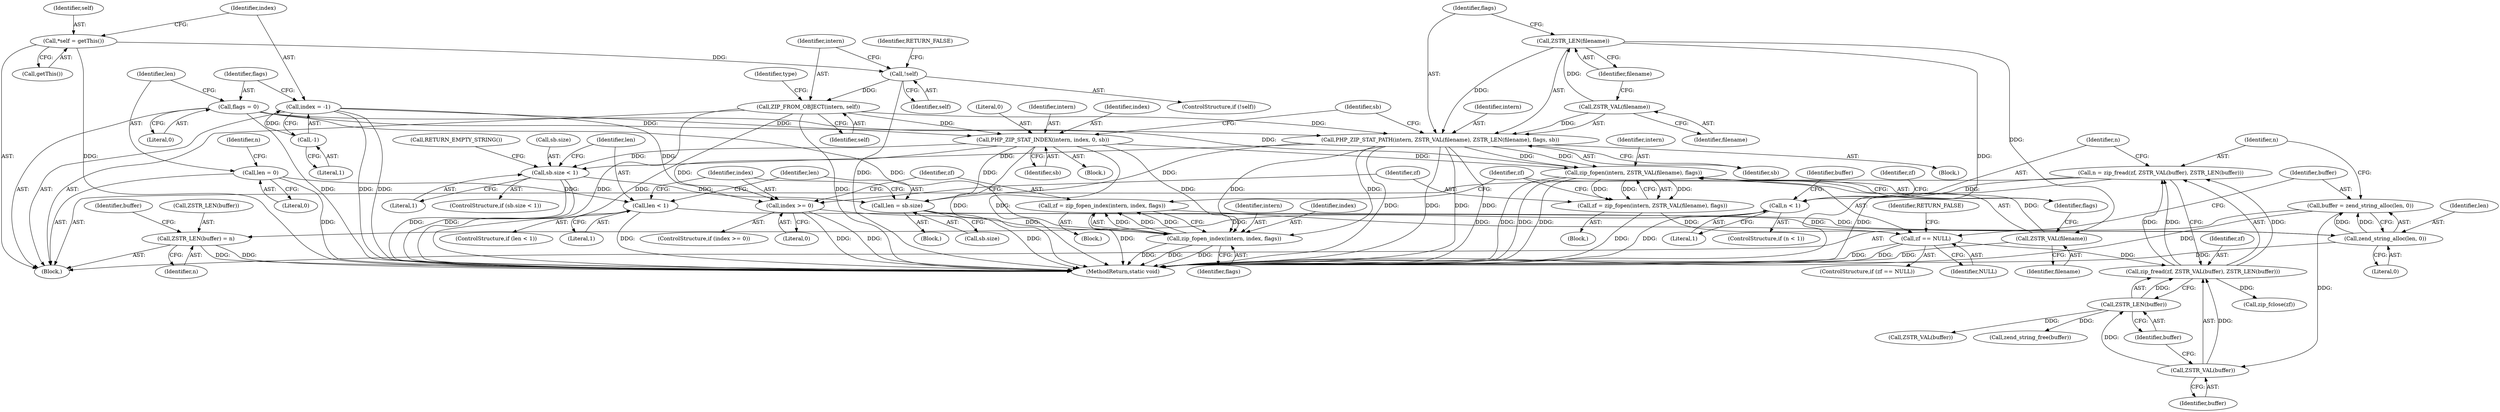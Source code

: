 digraph "0_php-src_3b8d4de300854b3517c7acb239b84f7726c1353c?w=1_0@API" {
"1000237" [label="(Call,n = zip_fread(zf, ZSTR_VAL(buffer), ZSTR_LEN(buffer)))"];
"1000239" [label="(Call,zip_fread(zf, ZSTR_VAL(buffer), ZSTR_LEN(buffer)))"];
"1000227" [label="(Call,zf == NULL)"];
"1000211" [label="(Call,zf = zip_fopen_index(intern, index, flags))"];
"1000213" [label="(Call,zip_fopen_index(intern, index, flags))"];
"1000159" [label="(Call,PHP_ZIP_STAT_PATH(intern, ZSTR_VAL(filename), ZSTR_LEN(filename), flags, sb))"];
"1000137" [label="(Call,ZIP_FROM_OBJECT(intern, self))"];
"1000133" [label="(Call,!self)"];
"1000108" [label="(Call,*self = getThis())"];
"1000161" [label="(Call,ZSTR_VAL(filename))"];
"1000163" [label="(Call,ZSTR_LEN(filename))"];
"1000119" [label="(Call,flags = 0)"];
"1000183" [label="(Call,PHP_ZIP_STAT_INDEX(intern, index, 0, sb))"];
"1000114" [label="(Call,index = -1)"];
"1000116" [label="(Call,-1)"];
"1000207" [label="(Call,index >= 0)"];
"1000219" [label="(Call,zf = zip_fopen(intern, ZSTR_VAL(filename), flags))"];
"1000221" [label="(Call,zip_fopen(intern, ZSTR_VAL(filename), flags))"];
"1000223" [label="(Call,ZSTR_VAL(filename))"];
"1000241" [label="(Call,ZSTR_VAL(buffer))"];
"1000232" [label="(Call,buffer = zend_string_alloc(len, 0))"];
"1000234" [label="(Call,zend_string_alloc(len, 0))"];
"1000201" [label="(Call,len = sb.size)"];
"1000189" [label="(Call,sb.size < 1)"];
"1000197" [label="(Call,len < 1)"];
"1000123" [label="(Call,len = 0)"];
"1000243" [label="(Call,ZSTR_LEN(buffer))"];
"1000246" [label="(Call,n < 1)"];
"1000261" [label="(Call,ZSTR_LEN(buffer) = n)"];
"1000246" [label="(Call,n < 1)"];
"1000244" [label="(Identifier,buffer)"];
"1000195" [label="(Call,RETURN_EMPTY_STRING())"];
"1000228" [label="(Identifier,zf)"];
"1000142" [label="(Identifier,type)"];
"1000105" [label="(Block,)"];
"1000235" [label="(Identifier,len)"];
"1000123" [label="(Call,len = 0)"];
"1000251" [label="(Identifier,buffer)"];
"1000267" [label="(MethodReturn,static void)"];
"1000266" [label="(Identifier,buffer)"];
"1000216" [label="(Identifier,flags)"];
"1000257" [label="(Call,ZSTR_VAL(buffer))"];
"1000239" [label="(Call,zip_fread(zf, ZSTR_VAL(buffer), ZSTR_LEN(buffer)))"];
"1000198" [label="(Identifier,len)"];
"1000193" [label="(Literal,1)"];
"1000189" [label="(Call,sb.size < 1)"];
"1000241" [label="(Call,ZSTR_VAL(buffer))"];
"1000212" [label="(Identifier,zf)"];
"1000236" [label="(Literal,0)"];
"1000114" [label="(Call,index = -1)"];
"1000166" [label="(Identifier,sb)"];
"1000121" [label="(Literal,0)"];
"1000213" [label="(Call,zip_fopen_index(intern, index, flags))"];
"1000210" [label="(Block,)"];
"1000226" [label="(ControlStructure,if (zf == NULL))"];
"1000162" [label="(Identifier,filename)"];
"1000183" [label="(Call,PHP_ZIP_STAT_INDEX(intern, index, 0, sb))"];
"1000108" [label="(Call,*self = getThis())"];
"1000242" [label="(Identifier,buffer)"];
"1000163" [label="(Call,ZSTR_LEN(filename))"];
"1000261" [label="(Call,ZSTR_LEN(buffer) = n)"];
"1000203" [label="(Call,sb.size)"];
"1000233" [label="(Identifier,buffer)"];
"1000219" [label="(Call,zf = zip_fopen(intern, ZSTR_VAL(filename), flags))"];
"1000232" [label="(Call,buffer = zend_string_alloc(len, 0))"];
"1000209" [label="(Literal,0)"];
"1000240" [label="(Identifier,zf)"];
"1000185" [label="(Identifier,index)"];
"1000222" [label="(Identifier,intern)"];
"1000229" [label="(Identifier,NULL)"];
"1000134" [label="(Identifier,self)"];
"1000220" [label="(Identifier,zf)"];
"1000207" [label="(Call,index >= 0)"];
"1000238" [label="(Identifier,n)"];
"1000199" [label="(Literal,1)"];
"1000132" [label="(ControlStructure,if (!self))"];
"1000116" [label="(Call,-1)"];
"1000214" [label="(Identifier,intern)"];
"1000137" [label="(Call,ZIP_FROM_OBJECT(intern, self))"];
"1000234" [label="(Call,zend_string_alloc(len, 0))"];
"1000191" [label="(Identifier,sb)"];
"1000188" [label="(ControlStructure,if (sb.size < 1))"];
"1000250" [label="(Call,zend_string_free(buffer))"];
"1000262" [label="(Call,ZSTR_LEN(buffer))"];
"1000117" [label="(Literal,1)"];
"1000119" [label="(Call,flags = 0)"];
"1000237" [label="(Call,n = zip_fread(zf, ZSTR_VAL(buffer), ZSTR_LEN(buffer)))"];
"1000138" [label="(Identifier,intern)"];
"1000110" [label="(Call,getThis())"];
"1000253" [label="(Call,zip_fclose(zf))"];
"1000223" [label="(Call,ZSTR_VAL(filename))"];
"1000206" [label="(ControlStructure,if (index >= 0))"];
"1000164" [label="(Identifier,filename)"];
"1000254" [label="(Identifier,zf)"];
"1000165" [label="(Identifier,flags)"];
"1000202" [label="(Identifier,len)"];
"1000211" [label="(Call,zf = zip_fopen_index(intern, index, flags))"];
"1000197" [label="(Call,len < 1)"];
"1000187" [label="(Identifier,sb)"];
"1000196" [label="(ControlStructure,if (len < 1))"];
"1000225" [label="(Identifier,flags)"];
"1000231" [label="(Identifier,RETURN_FALSE)"];
"1000248" [label="(Literal,1)"];
"1000243" [label="(Call,ZSTR_LEN(buffer))"];
"1000109" [label="(Identifier,self)"];
"1000190" [label="(Call,sb.size)"];
"1000124" [label="(Identifier,len)"];
"1000144" [label="(Block,)"];
"1000200" [label="(Block,)"];
"1000168" [label="(Block,)"];
"1000115" [label="(Identifier,index)"];
"1000227" [label="(Call,zf == NULL)"];
"1000186" [label="(Literal,0)"];
"1000136" [label="(Identifier,RETURN_FALSE)"];
"1000161" [label="(Call,ZSTR_VAL(filename))"];
"1000160" [label="(Identifier,intern)"];
"1000133" [label="(Call,!self)"];
"1000221" [label="(Call,zip_fopen(intern, ZSTR_VAL(filename), flags))"];
"1000184" [label="(Identifier,intern)"];
"1000201" [label="(Call,len = sb.size)"];
"1000125" [label="(Literal,0)"];
"1000139" [label="(Identifier,self)"];
"1000120" [label="(Identifier,flags)"];
"1000247" [label="(Identifier,n)"];
"1000224" [label="(Identifier,filename)"];
"1000264" [label="(Identifier,n)"];
"1000130" [label="(Identifier,n)"];
"1000159" [label="(Call,PHP_ZIP_STAT_PATH(intern, ZSTR_VAL(filename), ZSTR_LEN(filename), flags, sb))"];
"1000245" [label="(ControlStructure,if (n < 1))"];
"1000208" [label="(Identifier,index)"];
"1000218" [label="(Block,)"];
"1000215" [label="(Identifier,index)"];
"1000237" -> "1000105"  [label="AST: "];
"1000237" -> "1000239"  [label="CFG: "];
"1000238" -> "1000237"  [label="AST: "];
"1000239" -> "1000237"  [label="AST: "];
"1000247" -> "1000237"  [label="CFG: "];
"1000237" -> "1000267"  [label="DDG: "];
"1000239" -> "1000237"  [label="DDG: "];
"1000239" -> "1000237"  [label="DDG: "];
"1000239" -> "1000237"  [label="DDG: "];
"1000237" -> "1000246"  [label="DDG: "];
"1000239" -> "1000243"  [label="CFG: "];
"1000240" -> "1000239"  [label="AST: "];
"1000241" -> "1000239"  [label="AST: "];
"1000243" -> "1000239"  [label="AST: "];
"1000227" -> "1000239"  [label="DDG: "];
"1000241" -> "1000239"  [label="DDG: "];
"1000243" -> "1000239"  [label="DDG: "];
"1000239" -> "1000253"  [label="DDG: "];
"1000227" -> "1000226"  [label="AST: "];
"1000227" -> "1000229"  [label="CFG: "];
"1000228" -> "1000227"  [label="AST: "];
"1000229" -> "1000227"  [label="AST: "];
"1000231" -> "1000227"  [label="CFG: "];
"1000233" -> "1000227"  [label="CFG: "];
"1000227" -> "1000267"  [label="DDG: "];
"1000227" -> "1000267"  [label="DDG: "];
"1000211" -> "1000227"  [label="DDG: "];
"1000219" -> "1000227"  [label="DDG: "];
"1000211" -> "1000210"  [label="AST: "];
"1000211" -> "1000213"  [label="CFG: "];
"1000212" -> "1000211"  [label="AST: "];
"1000213" -> "1000211"  [label="AST: "];
"1000228" -> "1000211"  [label="CFG: "];
"1000211" -> "1000267"  [label="DDG: "];
"1000213" -> "1000211"  [label="DDG: "];
"1000213" -> "1000211"  [label="DDG: "];
"1000213" -> "1000211"  [label="DDG: "];
"1000213" -> "1000216"  [label="CFG: "];
"1000214" -> "1000213"  [label="AST: "];
"1000215" -> "1000213"  [label="AST: "];
"1000216" -> "1000213"  [label="AST: "];
"1000213" -> "1000267"  [label="DDG: "];
"1000213" -> "1000267"  [label="DDG: "];
"1000213" -> "1000267"  [label="DDG: "];
"1000159" -> "1000213"  [label="DDG: "];
"1000159" -> "1000213"  [label="DDG: "];
"1000183" -> "1000213"  [label="DDG: "];
"1000207" -> "1000213"  [label="DDG: "];
"1000119" -> "1000213"  [label="DDG: "];
"1000159" -> "1000144"  [label="AST: "];
"1000159" -> "1000166"  [label="CFG: "];
"1000160" -> "1000159"  [label="AST: "];
"1000161" -> "1000159"  [label="AST: "];
"1000163" -> "1000159"  [label="AST: "];
"1000165" -> "1000159"  [label="AST: "];
"1000166" -> "1000159"  [label="AST: "];
"1000191" -> "1000159"  [label="CFG: "];
"1000159" -> "1000267"  [label="DDG: "];
"1000159" -> "1000267"  [label="DDG: "];
"1000159" -> "1000267"  [label="DDG: "];
"1000159" -> "1000267"  [label="DDG: "];
"1000137" -> "1000159"  [label="DDG: "];
"1000161" -> "1000159"  [label="DDG: "];
"1000163" -> "1000159"  [label="DDG: "];
"1000119" -> "1000159"  [label="DDG: "];
"1000159" -> "1000189"  [label="DDG: "];
"1000159" -> "1000201"  [label="DDG: "];
"1000159" -> "1000221"  [label="DDG: "];
"1000159" -> "1000221"  [label="DDG: "];
"1000137" -> "1000105"  [label="AST: "];
"1000137" -> "1000139"  [label="CFG: "];
"1000138" -> "1000137"  [label="AST: "];
"1000139" -> "1000137"  [label="AST: "];
"1000142" -> "1000137"  [label="CFG: "];
"1000137" -> "1000267"  [label="DDG: "];
"1000137" -> "1000267"  [label="DDG: "];
"1000137" -> "1000267"  [label="DDG: "];
"1000133" -> "1000137"  [label="DDG: "];
"1000137" -> "1000183"  [label="DDG: "];
"1000133" -> "1000132"  [label="AST: "];
"1000133" -> "1000134"  [label="CFG: "];
"1000134" -> "1000133"  [label="AST: "];
"1000136" -> "1000133"  [label="CFG: "];
"1000138" -> "1000133"  [label="CFG: "];
"1000133" -> "1000267"  [label="DDG: "];
"1000108" -> "1000133"  [label="DDG: "];
"1000108" -> "1000105"  [label="AST: "];
"1000108" -> "1000110"  [label="CFG: "];
"1000109" -> "1000108"  [label="AST: "];
"1000110" -> "1000108"  [label="AST: "];
"1000115" -> "1000108"  [label="CFG: "];
"1000108" -> "1000267"  [label="DDG: "];
"1000161" -> "1000162"  [label="CFG: "];
"1000162" -> "1000161"  [label="AST: "];
"1000164" -> "1000161"  [label="CFG: "];
"1000161" -> "1000163"  [label="DDG: "];
"1000163" -> "1000164"  [label="CFG: "];
"1000164" -> "1000163"  [label="AST: "];
"1000165" -> "1000163"  [label="CFG: "];
"1000163" -> "1000267"  [label="DDG: "];
"1000163" -> "1000223"  [label="DDG: "];
"1000119" -> "1000105"  [label="AST: "];
"1000119" -> "1000121"  [label="CFG: "];
"1000120" -> "1000119"  [label="AST: "];
"1000121" -> "1000119"  [label="AST: "];
"1000124" -> "1000119"  [label="CFG: "];
"1000119" -> "1000267"  [label="DDG: "];
"1000119" -> "1000221"  [label="DDG: "];
"1000183" -> "1000168"  [label="AST: "];
"1000183" -> "1000187"  [label="CFG: "];
"1000184" -> "1000183"  [label="AST: "];
"1000185" -> "1000183"  [label="AST: "];
"1000186" -> "1000183"  [label="AST: "];
"1000187" -> "1000183"  [label="AST: "];
"1000191" -> "1000183"  [label="CFG: "];
"1000183" -> "1000267"  [label="DDG: "];
"1000183" -> "1000267"  [label="DDG: "];
"1000114" -> "1000183"  [label="DDG: "];
"1000183" -> "1000189"  [label="DDG: "];
"1000183" -> "1000201"  [label="DDG: "];
"1000183" -> "1000207"  [label="DDG: "];
"1000183" -> "1000221"  [label="DDG: "];
"1000114" -> "1000105"  [label="AST: "];
"1000114" -> "1000116"  [label="CFG: "];
"1000115" -> "1000114"  [label="AST: "];
"1000116" -> "1000114"  [label="AST: "];
"1000120" -> "1000114"  [label="CFG: "];
"1000114" -> "1000267"  [label="DDG: "];
"1000114" -> "1000267"  [label="DDG: "];
"1000116" -> "1000114"  [label="DDG: "];
"1000114" -> "1000207"  [label="DDG: "];
"1000116" -> "1000117"  [label="CFG: "];
"1000117" -> "1000116"  [label="AST: "];
"1000207" -> "1000206"  [label="AST: "];
"1000207" -> "1000209"  [label="CFG: "];
"1000208" -> "1000207"  [label="AST: "];
"1000209" -> "1000207"  [label="AST: "];
"1000212" -> "1000207"  [label="CFG: "];
"1000220" -> "1000207"  [label="CFG: "];
"1000207" -> "1000267"  [label="DDG: "];
"1000207" -> "1000267"  [label="DDG: "];
"1000219" -> "1000218"  [label="AST: "];
"1000219" -> "1000221"  [label="CFG: "];
"1000220" -> "1000219"  [label="AST: "];
"1000221" -> "1000219"  [label="AST: "];
"1000228" -> "1000219"  [label="CFG: "];
"1000219" -> "1000267"  [label="DDG: "];
"1000221" -> "1000219"  [label="DDG: "];
"1000221" -> "1000219"  [label="DDG: "];
"1000221" -> "1000219"  [label="DDG: "];
"1000221" -> "1000225"  [label="CFG: "];
"1000222" -> "1000221"  [label="AST: "];
"1000223" -> "1000221"  [label="AST: "];
"1000225" -> "1000221"  [label="AST: "];
"1000221" -> "1000267"  [label="DDG: "];
"1000221" -> "1000267"  [label="DDG: "];
"1000221" -> "1000267"  [label="DDG: "];
"1000223" -> "1000221"  [label="DDG: "];
"1000223" -> "1000224"  [label="CFG: "];
"1000224" -> "1000223"  [label="AST: "];
"1000225" -> "1000223"  [label="CFG: "];
"1000223" -> "1000267"  [label="DDG: "];
"1000241" -> "1000242"  [label="CFG: "];
"1000242" -> "1000241"  [label="AST: "];
"1000244" -> "1000241"  [label="CFG: "];
"1000232" -> "1000241"  [label="DDG: "];
"1000241" -> "1000243"  [label="DDG: "];
"1000232" -> "1000105"  [label="AST: "];
"1000232" -> "1000234"  [label="CFG: "];
"1000233" -> "1000232"  [label="AST: "];
"1000234" -> "1000232"  [label="AST: "];
"1000238" -> "1000232"  [label="CFG: "];
"1000232" -> "1000267"  [label="DDG: "];
"1000234" -> "1000232"  [label="DDG: "];
"1000234" -> "1000232"  [label="DDG: "];
"1000234" -> "1000236"  [label="CFG: "];
"1000235" -> "1000234"  [label="AST: "];
"1000236" -> "1000234"  [label="AST: "];
"1000234" -> "1000267"  [label="DDG: "];
"1000201" -> "1000234"  [label="DDG: "];
"1000197" -> "1000234"  [label="DDG: "];
"1000201" -> "1000200"  [label="AST: "];
"1000201" -> "1000203"  [label="CFG: "];
"1000202" -> "1000201"  [label="AST: "];
"1000203" -> "1000201"  [label="AST: "];
"1000208" -> "1000201"  [label="CFG: "];
"1000201" -> "1000267"  [label="DDG: "];
"1000189" -> "1000201"  [label="DDG: "];
"1000189" -> "1000188"  [label="AST: "];
"1000189" -> "1000193"  [label="CFG: "];
"1000190" -> "1000189"  [label="AST: "];
"1000193" -> "1000189"  [label="AST: "];
"1000195" -> "1000189"  [label="CFG: "];
"1000198" -> "1000189"  [label="CFG: "];
"1000189" -> "1000267"  [label="DDG: "];
"1000189" -> "1000267"  [label="DDG: "];
"1000197" -> "1000196"  [label="AST: "];
"1000197" -> "1000199"  [label="CFG: "];
"1000198" -> "1000197"  [label="AST: "];
"1000199" -> "1000197"  [label="AST: "];
"1000202" -> "1000197"  [label="CFG: "];
"1000208" -> "1000197"  [label="CFG: "];
"1000197" -> "1000267"  [label="DDG: "];
"1000123" -> "1000197"  [label="DDG: "];
"1000123" -> "1000105"  [label="AST: "];
"1000123" -> "1000125"  [label="CFG: "];
"1000124" -> "1000123"  [label="AST: "];
"1000125" -> "1000123"  [label="AST: "];
"1000130" -> "1000123"  [label="CFG: "];
"1000123" -> "1000267"  [label="DDG: "];
"1000243" -> "1000244"  [label="CFG: "];
"1000244" -> "1000243"  [label="AST: "];
"1000243" -> "1000250"  [label="DDG: "];
"1000243" -> "1000257"  [label="DDG: "];
"1000246" -> "1000245"  [label="AST: "];
"1000246" -> "1000248"  [label="CFG: "];
"1000247" -> "1000246"  [label="AST: "];
"1000248" -> "1000246"  [label="AST: "];
"1000251" -> "1000246"  [label="CFG: "];
"1000254" -> "1000246"  [label="CFG: "];
"1000246" -> "1000267"  [label="DDG: "];
"1000246" -> "1000261"  [label="DDG: "];
"1000261" -> "1000105"  [label="AST: "];
"1000261" -> "1000264"  [label="CFG: "];
"1000262" -> "1000261"  [label="AST: "];
"1000264" -> "1000261"  [label="AST: "];
"1000266" -> "1000261"  [label="CFG: "];
"1000261" -> "1000267"  [label="DDG: "];
"1000261" -> "1000267"  [label="DDG: "];
}
